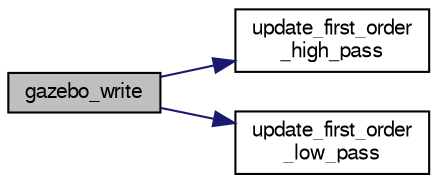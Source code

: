 digraph "gazebo_write"
{
  edge [fontname="FreeSans",fontsize="10",labelfontname="FreeSans",labelfontsize="10"];
  node [fontname="FreeSans",fontsize="10",shape=record];
  rankdir="LR";
  Node1 [label="gazebo_write",height=0.2,width=0.4,color="black", fillcolor="grey75", style="filled", fontcolor="black"];
  Node1 -> Node2 [color="midnightblue",fontsize="10",style="solid",fontname="FreeSans"];
  Node2 [label="update_first_order\l_high_pass",height=0.2,width=0.4,color="black", fillcolor="white", style="filled",URL="$high__pass__filter_8h.html#acad4e38ef946a0babc9d3abc91a79086",tooltip="Update first order high pass filter state with a new value. "];
  Node1 -> Node3 [color="midnightblue",fontsize="10",style="solid",fontname="FreeSans"];
  Node3 [label="update_first_order\l_low_pass",height=0.2,width=0.4,color="black", fillcolor="white", style="filled",URL="$low__pass__filter_8h.html#a4ea211d4b5976d245c96408ff2d2803f",tooltip="Update first order low pass filter state with a new value. "];
}
